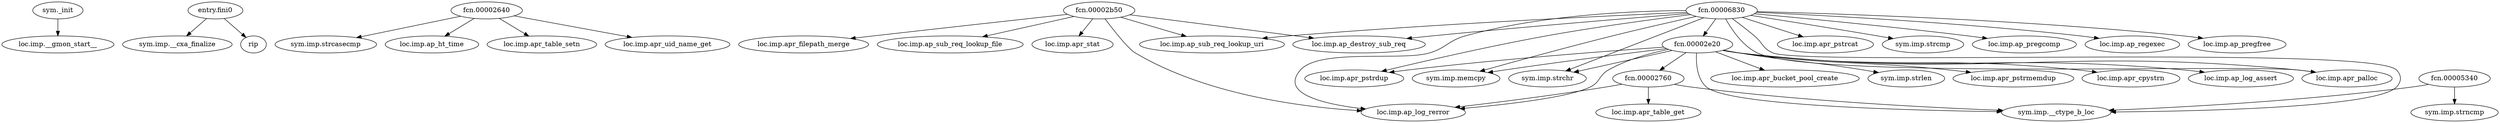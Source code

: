 digraph code {
  "0x00001ca8" [label="sym._init"];
  "0x00001ca8" -> "0x00001ec0";
  "0x00001ec0" [label="loc.imp.__gmon_start__"];
  "0x00002190" [label="entry.fini0"];
  "0x00002190" -> "0x000020c0";
  "0x000020c0" [label="sym.imp.__cxa_finalize"];
  "0x00002190" -> "0x00002100";
  "0x00002100" [label="rip"];
  "0x00002640" [label="fcn.00002640"];
  "0x00002640" -> "0x00001d00";
  "0x00001d00" [label="sym.imp.strcasecmp"];
  "0x00002640" -> "0x00001f70";
  "0x00001f70" [label="loc.imp.ap_ht_time"];
  "0x00002640" -> "0x00001ed0";
  "0x00001ed0" [label="loc.imp.apr_table_setn"];
  "0x00002640" -> "0x00002030";
  "0x00002030" [label="loc.imp.apr_uid_name_get"];
  "0x00002760" [label="fcn.00002760"];
  "0x00002760" -> "0x000020f0";
  "0x000020f0" [label="sym.imp.__ctype_b_loc"];
  "0x00002760" -> "0x00001d80";
  "0x00001d80" [label="loc.imp.apr_table_get"];
  "0x00002760" -> "0x00001fa0";
  "0x00001fa0" [label="loc.imp.ap_log_rerror"];
  "0x00002e20" [label="fcn.00002e20"];
  "0x00002e20" -> "0x00001db0";
  "0x00001db0" [label="sym.imp.strlen"];
  "0x00002e20" -> "0x000020f0";
  "0x000020f0" [label="sym.imp.__ctype_b_loc"];
  "0x00002e20" -> "0x00001ee0";
  "0x00001ee0" [label="sym.imp.memcpy"];
  "0x00002e20" -> "0x00001df0";
  "0x00001df0" [label="sym.imp.strchr"];
  "0x00002e20" -> "0x00001d30";
  "0x00001d30" [label="loc.imp.apr_pstrmemdup"];
  "0x00002e20" -> "0x00002760";
  "0x00002760" [label="fcn.00002760"];
  "0x00002e20" -> "0x00001e50";
  "0x00001e50" [label="loc.imp.apr_palloc"];
  "0x00002e20" -> "0x00001d60";
  "0x00001d60" [label="loc.imp.apr_cpystrn"];
  "0x00002e20" -> "0x00001fa0";
  "0x00001fa0" [label="loc.imp.ap_log_rerror"];
  "0x00002e20" -> "0x00002080";
  "0x00002080" [label="loc.imp.ap_log_assert"];
  "0x00002e20" -> "0x00001ef0";
  "0x00001ef0" [label="loc.imp.apr_pstrdup"];
  "0x00002e20" -> "0x00001ce0";
  "0x00001ce0" [label="loc.imp.apr_bucket_pool_create"];
  "0x00002b50" [label="fcn.00002b50"];
  "0x00002b50" -> "0x00001f40";
  "0x00001f40" [label="loc.imp.ap_sub_req_lookup_uri"];
  "0x00002b50" -> "0x00001fe0";
  "0x00001fe0" [label="loc.imp.ap_destroy_sub_req"];
  "0x00002b50" -> "0x000020a0";
  "0x000020a0" [label="loc.imp.apr_filepath_merge"];
  "0x00002b50" -> "0x00001fa0";
  "0x00001fa0" [label="loc.imp.ap_log_rerror"];
  "0x00002b50" -> "0x00001f10";
  "0x00001f10" [label="loc.imp.ap_sub_req_lookup_file"];
  "0x00002b50" -> "0x00002010";
  "0x00002010" [label="loc.imp.apr_stat"];
  "0x00005340" [label="fcn.00005340"];
  "0x00005340" -> "0x00001d20";
  "0x00001d20" [label="sym.imp.strncmp"];
  "0x00005340" -> "0x000020f0";
  "0x000020f0" [label="sym.imp.__ctype_b_loc"];
  "0x00006830" [label="fcn.00006830"];
  "0x00006830" -> "0x00001e50";
  "0x00001e50" [label="loc.imp.apr_palloc"];
  "0x00006830" -> "0x000020f0";
  "0x000020f0" [label="sym.imp.__ctype_b_loc"];
  "0x00006830" -> "0x00001fa0";
  "0x00001fa0" [label="loc.imp.ap_log_rerror"];
  "0x00006830" -> "0x00001df0";
  "0x00001df0" [label="sym.imp.strchr"];
  "0x00006830" -> "0x00001ee0";
  "0x00001ee0" [label="sym.imp.memcpy"];
  "0x00006830" -> "0x00002050";
  "0x00002050" [label="loc.imp.apr_pstrcat"];
  "0x00006830" -> "0x00001ef0";
  "0x00001ef0" [label="loc.imp.apr_pstrdup"];
  "0x00006830" -> "0x00002e20";
  "0x00002e20" [label="fcn.00002e20"];
  "0x00006830" -> "0x00001f40";
  "0x00001f40" [label="loc.imp.ap_sub_req_lookup_uri"];
  "0x00006830" -> "0x00001fe0";
  "0x00001fe0" [label="loc.imp.ap_destroy_sub_req"];
  "0x00006830" -> "0x00001e90";
  "0x00001e90" [label="sym.imp.strcmp"];
  "0x00006830" -> "0x00001f80";
  "0x00001f80" [label="loc.imp.ap_pregcomp"];
  "0x00006830" -> "0x00001e40";
  "0x00001e40" [label="loc.imp.ap_regexec"];
  "0x00006830" -> "0x00001e70";
  "0x00001e70" [label="loc.imp.ap_pregfree"];
}